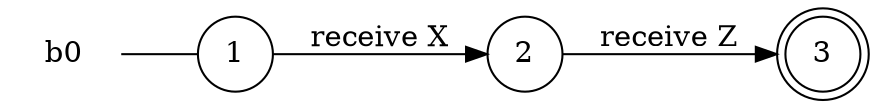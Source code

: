 digraph b0 {
	rankdir="LR";
	n_0 [label="b0", shape="plaintext"];
	n_1 [id="1", shape=circle, label="1"];
	n_0 -> n_1 [arrowhead=none];
	n_2 [id="2", shape=doublecircle, label="3"];
	n_3 [id="3", shape=circle, label="2"];

	n_3 -> n_2 [id="[$e|0]", label="receive Z"];
	n_1 -> n_3 [id="[$e|1]", label="receive X"];
}
